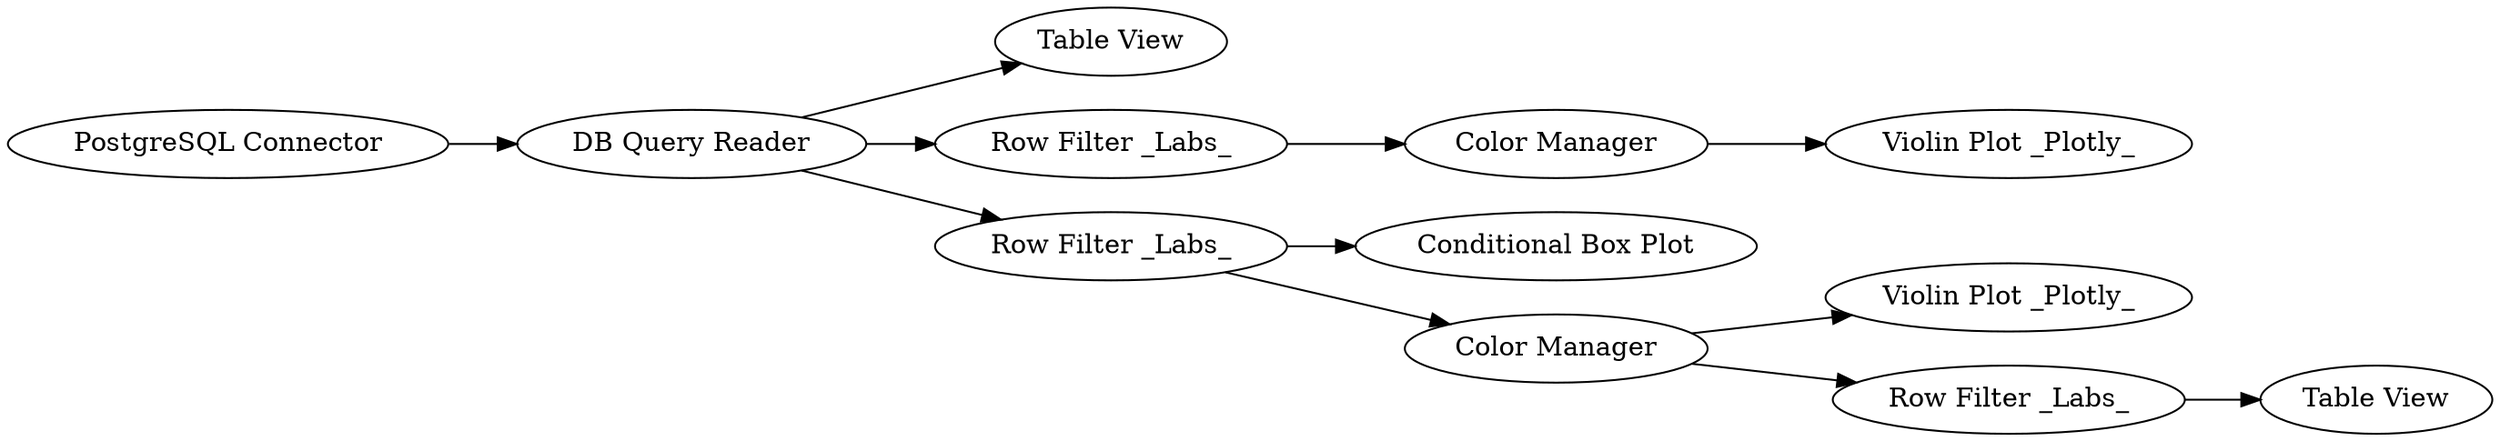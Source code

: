 digraph {
	1 [label="PostgreSQL Connector"]
	2 [label="DB Query Reader"]
	4 [label="Table View"]
	6 [label="Row Filter _Labs_"]
	7 [label="Row Filter _Labs_"]
	8 [label="Conditional Box Plot"]
	9 [label="Violin Plot _Plotly_"]
	11 [label="Color Manager"]
	12 [label="Violin Plot _Plotly_"]
	13 [label="Color Manager"]
	14 [label="Row Filter _Labs_"]
	15 [label="Table View"]
	1 -> 2
	2 -> 6
	2 -> 7
	2 -> 4
	6 -> 11
	7 -> 13
	7 -> 8
	11 -> 9
	13 -> 12
	13 -> 14
	14 -> 15
	rankdir=LR
}
